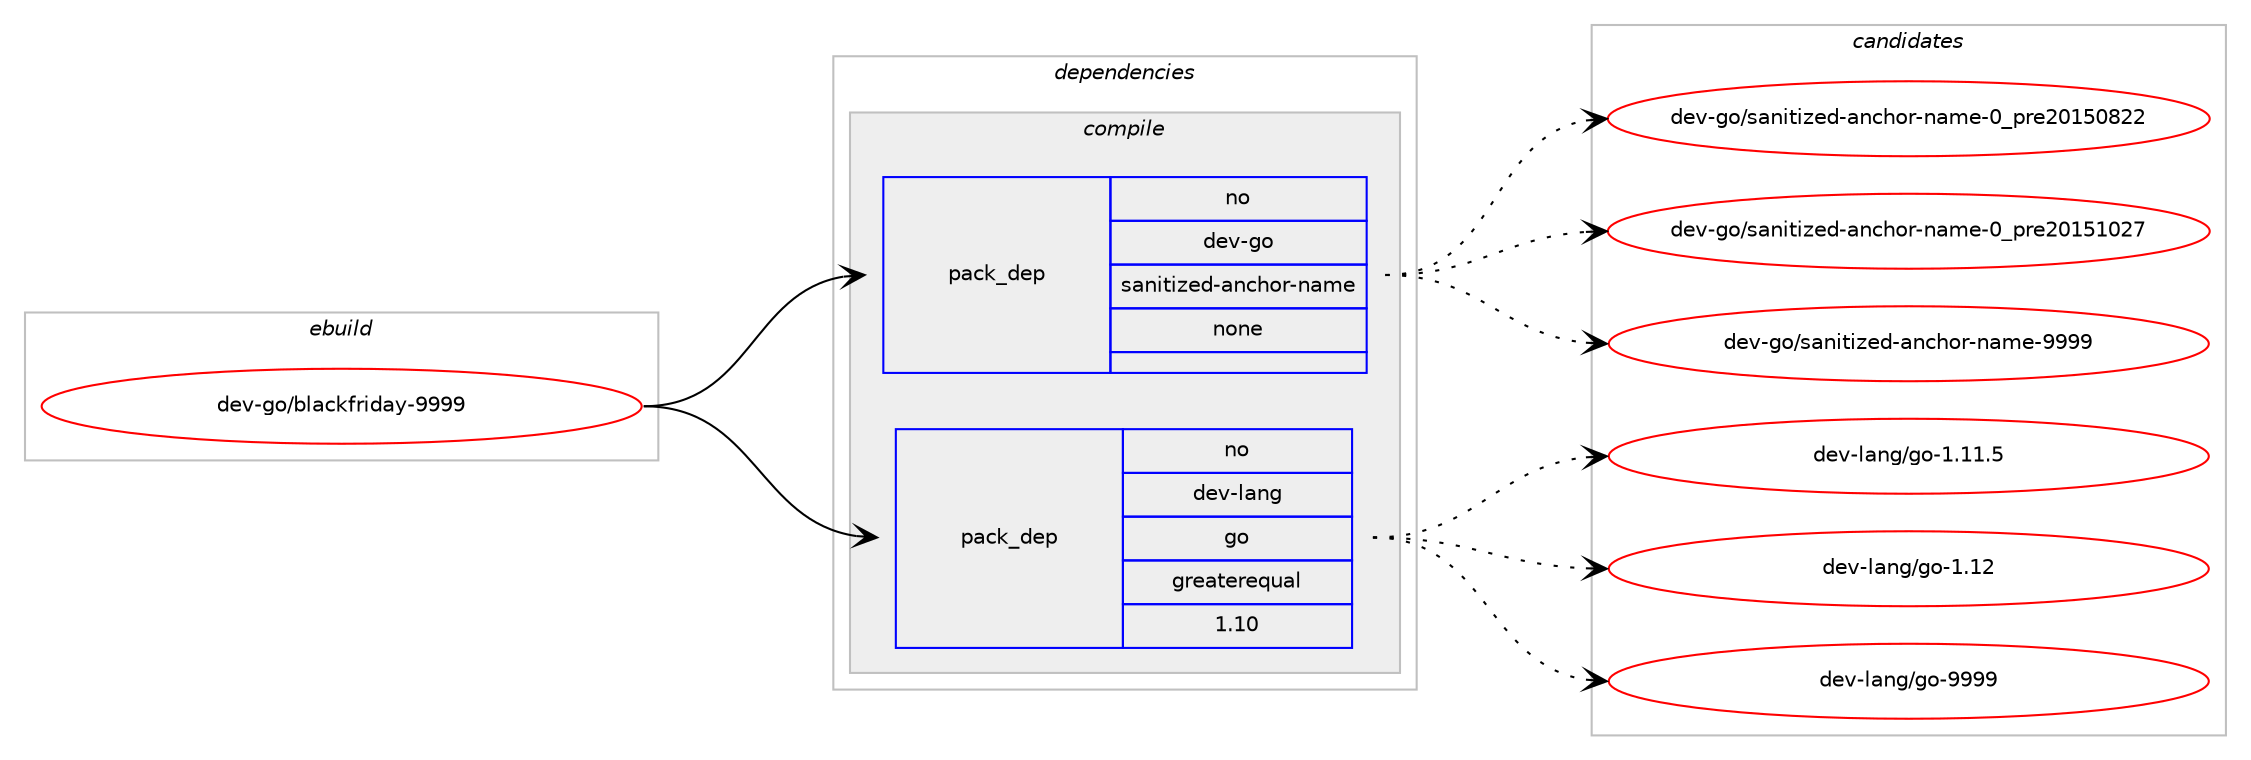 digraph prolog {

# *************
# Graph options
# *************

newrank=true;
concentrate=true;
compound=true;
graph [rankdir=LR,fontname=Helvetica,fontsize=10,ranksep=1.5];#, ranksep=2.5, nodesep=0.2];
edge  [arrowhead=vee];
node  [fontname=Helvetica,fontsize=10];

# **********
# The ebuild
# **********

subgraph cluster_leftcol {
color=gray;
rank=same;
label=<<i>ebuild</i>>;
id [label="dev-go/blackfriday-9999", color=red, width=4, href="../dev-go/blackfriday-9999.svg"];
}

# ****************
# The dependencies
# ****************

subgraph cluster_midcol {
color=gray;
label=<<i>dependencies</i>>;
subgraph cluster_compile {
fillcolor="#eeeeee";
style=filled;
label=<<i>compile</i>>;
subgraph pack945753 {
dependency1325225 [label=<<TABLE BORDER="0" CELLBORDER="1" CELLSPACING="0" CELLPADDING="4" WIDTH="220"><TR><TD ROWSPAN="6" CELLPADDING="30">pack_dep</TD></TR><TR><TD WIDTH="110">no</TD></TR><TR><TD>dev-go</TD></TR><TR><TD>sanitized-anchor-name</TD></TR><TR><TD>none</TD></TR><TR><TD></TD></TR></TABLE>>, shape=none, color=blue];
}
id:e -> dependency1325225:w [weight=20,style="solid",arrowhead="vee"];
subgraph pack945754 {
dependency1325226 [label=<<TABLE BORDER="0" CELLBORDER="1" CELLSPACING="0" CELLPADDING="4" WIDTH="220"><TR><TD ROWSPAN="6" CELLPADDING="30">pack_dep</TD></TR><TR><TD WIDTH="110">no</TD></TR><TR><TD>dev-lang</TD></TR><TR><TD>go</TD></TR><TR><TD>greaterequal</TD></TR><TR><TD>1.10</TD></TR></TABLE>>, shape=none, color=blue];
}
id:e -> dependency1325226:w [weight=20,style="solid",arrowhead="vee"];
}
subgraph cluster_compileandrun {
fillcolor="#eeeeee";
style=filled;
label=<<i>compile and run</i>>;
}
subgraph cluster_run {
fillcolor="#eeeeee";
style=filled;
label=<<i>run</i>>;
}
}

# **************
# The candidates
# **************

subgraph cluster_choices {
rank=same;
color=gray;
label=<<i>candidates</i>>;

subgraph choice945753 {
color=black;
nodesep=1;
choice10010111845103111471159711010511610512210110045971109910411111445110971091014548951121141015048495348565050 [label="dev-go/sanitized-anchor-name-0_pre20150822", color=red, width=4,href="../dev-go/sanitized-anchor-name-0_pre20150822.svg"];
choice10010111845103111471159711010511610512210110045971109910411111445110971091014548951121141015048495349485055 [label="dev-go/sanitized-anchor-name-0_pre20151027", color=red, width=4,href="../dev-go/sanitized-anchor-name-0_pre20151027.svg"];
choice10010111845103111471159711010511610512210110045971109910411111445110971091014557575757 [label="dev-go/sanitized-anchor-name-9999", color=red, width=4,href="../dev-go/sanitized-anchor-name-9999.svg"];
dependency1325225:e -> choice10010111845103111471159711010511610512210110045971109910411111445110971091014548951121141015048495348565050:w [style=dotted,weight="100"];
dependency1325225:e -> choice10010111845103111471159711010511610512210110045971109910411111445110971091014548951121141015048495349485055:w [style=dotted,weight="100"];
dependency1325225:e -> choice10010111845103111471159711010511610512210110045971109910411111445110971091014557575757:w [style=dotted,weight="100"];
}
subgraph choice945754 {
color=black;
nodesep=1;
choice10010111845108971101034710311145494649494653 [label="dev-lang/go-1.11.5", color=red, width=4,href="../dev-lang/go-1.11.5.svg"];
choice1001011184510897110103471031114549464950 [label="dev-lang/go-1.12", color=red, width=4,href="../dev-lang/go-1.12.svg"];
choice1001011184510897110103471031114557575757 [label="dev-lang/go-9999", color=red, width=4,href="../dev-lang/go-9999.svg"];
dependency1325226:e -> choice10010111845108971101034710311145494649494653:w [style=dotted,weight="100"];
dependency1325226:e -> choice1001011184510897110103471031114549464950:w [style=dotted,weight="100"];
dependency1325226:e -> choice1001011184510897110103471031114557575757:w [style=dotted,weight="100"];
}
}

}
